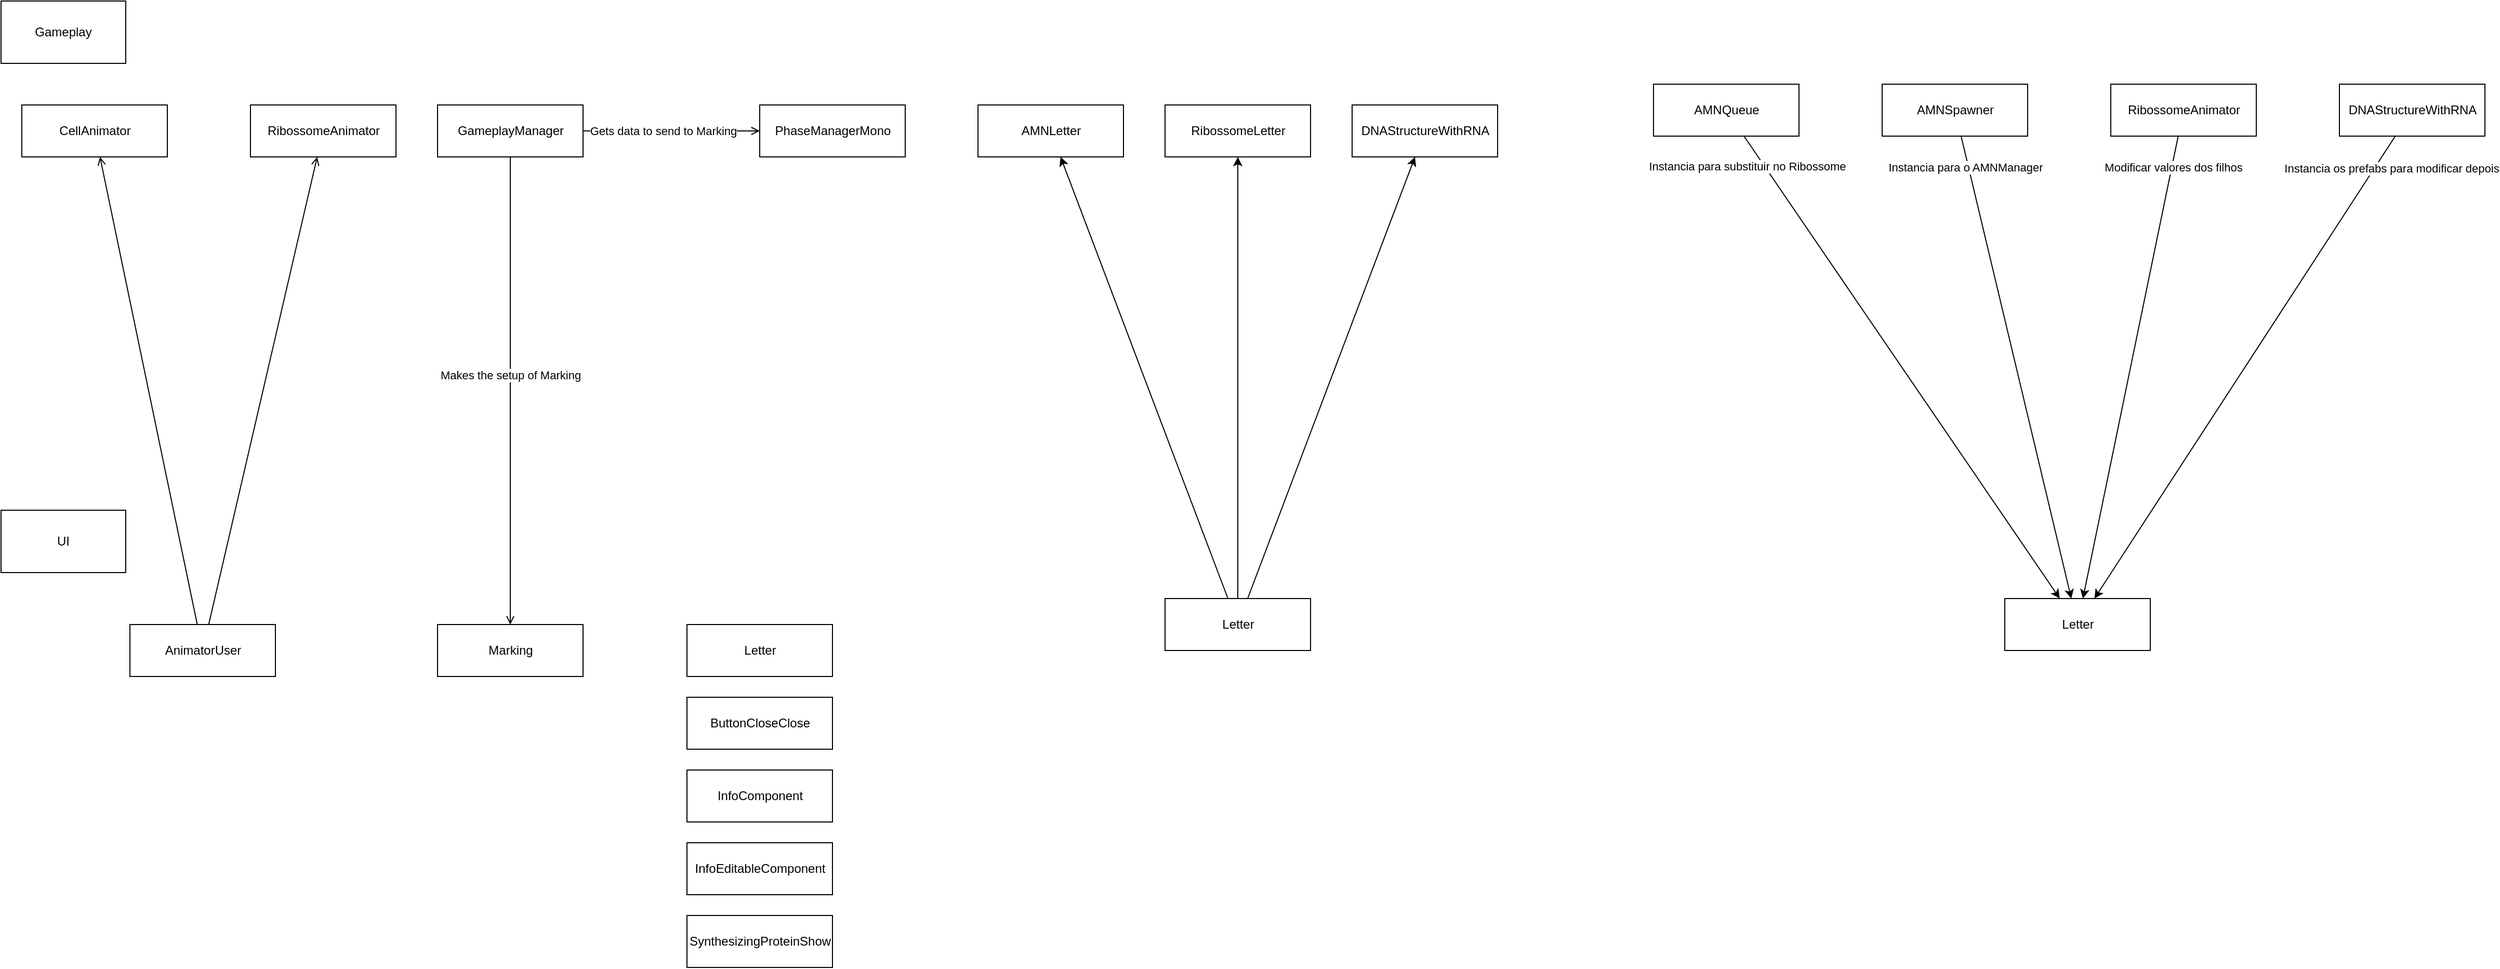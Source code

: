<mxfile version="20.2.6" type="device"><diagram id="MTIGBLiKRryzIkvJWbXx" name="Page-1"><mxGraphModel dx="677" dy="351" grid="1" gridSize="10" guides="1" tooltips="1" connect="1" arrows="1" fold="1" page="1" pageScale="1" pageWidth="827" pageHeight="1169" math="0" shadow="0"><root><mxCell id="0"/><mxCell id="1" parent="0"/><mxCell id="z88-VIVrrkgGTB7MF_xX-1" value="UI" style="rounded=0;whiteSpace=wrap;html=1;" parent="1" vertex="1"><mxGeometry y="500" width="120" height="60" as="geometry"/></mxCell><mxCell id="z88-VIVrrkgGTB7MF_xX-2" value="Gameplay" style="rounded=0;whiteSpace=wrap;html=1;" parent="1" vertex="1"><mxGeometry y="10" width="120" height="60" as="geometry"/></mxCell><mxCell id="z88-VIVrrkgGTB7MF_xX-3" value="CellAnimator" style="html=1;" parent="1" vertex="1"><mxGeometry x="20" y="110" width="140" height="50" as="geometry"/></mxCell><mxCell id="z88-VIVrrkgGTB7MF_xX-5" value="RibossomeAnimator" style="html=1;" parent="1" vertex="1"><mxGeometry x="240" y="110" width="140" height="50" as="geometry"/></mxCell><mxCell id="z88-VIVrrkgGTB7MF_xX-7" style="rounded=0;orthogonalLoop=1;jettySize=auto;html=1;endArrow=open;endFill=0;" parent="1" source="z88-VIVrrkgGTB7MF_xX-6" target="z88-VIVrrkgGTB7MF_xX-3" edge="1"><mxGeometry relative="1" as="geometry"/></mxCell><mxCell id="z88-VIVrrkgGTB7MF_xX-8" style="rounded=0;orthogonalLoop=1;jettySize=auto;html=1;endArrow=open;endFill=0;" parent="1" source="z88-VIVrrkgGTB7MF_xX-6" target="z88-VIVrrkgGTB7MF_xX-5" edge="1"><mxGeometry relative="1" as="geometry"/></mxCell><mxCell id="z88-VIVrrkgGTB7MF_xX-6" value="AnimatorUser" style="html=1;" parent="1" vertex="1"><mxGeometry x="124" y="610" width="140" height="50" as="geometry"/></mxCell><mxCell id="z88-VIVrrkgGTB7MF_xX-9" value="ButtonCloseClose" style="html=1;" parent="1" vertex="1"><mxGeometry x="660" y="680" width="140" height="50" as="geometry"/></mxCell><mxCell id="z88-VIVrrkgGTB7MF_xX-10" value="InfoComponent" style="html=1;" parent="1" vertex="1"><mxGeometry x="660" y="750" width="140" height="50" as="geometry"/></mxCell><mxCell id="z88-VIVrrkgGTB7MF_xX-11" value="InfoEditableComponent" style="html=1;" parent="1" vertex="1"><mxGeometry x="660" y="820" width="140" height="50" as="geometry"/></mxCell><mxCell id="z88-VIVrrkgGTB7MF_xX-12" value="Marking" style="html=1;" parent="1" vertex="1"><mxGeometry x="420" y="610" width="140" height="50" as="geometry"/></mxCell><mxCell id="z88-VIVrrkgGTB7MF_xX-14" style="edgeStyle=none;rounded=0;orthogonalLoop=1;jettySize=auto;html=1;endArrow=open;endFill=0;" parent="1" source="z88-VIVrrkgGTB7MF_xX-13" target="z88-VIVrrkgGTB7MF_xX-15" edge="1"><mxGeometry relative="1" as="geometry"/></mxCell><mxCell id="z88-VIVrrkgGTB7MF_xX-17" value="Gets data to send to Marking" style="edgeLabel;html=1;align=center;verticalAlign=middle;resizable=0;points=[];" parent="z88-VIVrrkgGTB7MF_xX-14" vertex="1" connectable="0"><mxGeometry x="-0.299" y="4" relative="1" as="geometry"><mxPoint x="17" y="4" as="offset"/></mxGeometry></mxCell><mxCell id="z88-VIVrrkgGTB7MF_xX-18" style="edgeStyle=none;rounded=0;orthogonalLoop=1;jettySize=auto;html=1;endArrow=open;endFill=0;" parent="1" source="z88-VIVrrkgGTB7MF_xX-13" target="z88-VIVrrkgGTB7MF_xX-12" edge="1"><mxGeometry relative="1" as="geometry"/></mxCell><mxCell id="z88-VIVrrkgGTB7MF_xX-19" value="Makes the setup of Marking" style="edgeLabel;html=1;align=center;verticalAlign=middle;resizable=0;points=[];" parent="z88-VIVrrkgGTB7MF_xX-18" vertex="1" connectable="0"><mxGeometry x="-0.298" y="-1" relative="1" as="geometry"><mxPoint x="1" y="52" as="offset"/></mxGeometry></mxCell><mxCell id="z88-VIVrrkgGTB7MF_xX-13" value="GameplayManager" style="html=1;" parent="1" vertex="1"><mxGeometry x="420" y="110" width="140" height="50" as="geometry"/></mxCell><mxCell id="z88-VIVrrkgGTB7MF_xX-15" value="PhaseManagerMono" style="html=1;" parent="1" vertex="1"><mxGeometry x="730" y="110" width="140" height="50" as="geometry"/></mxCell><mxCell id="z88-VIVrrkgGTB7MF_xX-20" value="Letter" style="html=1;" parent="1" vertex="1"><mxGeometry x="660" y="610" width="140" height="50" as="geometry"/></mxCell><mxCell id="z88-VIVrrkgGTB7MF_xX-24" style="edgeStyle=none;rounded=0;orthogonalLoop=1;jettySize=auto;html=1;endArrow=classic;endFill=1;" parent="1" source="z88-VIVrrkgGTB7MF_xX-21" target="z88-VIVrrkgGTB7MF_xX-22" edge="1"><mxGeometry relative="1" as="geometry"/></mxCell><mxCell id="z88-VIVrrkgGTB7MF_xX-25" style="edgeStyle=none;rounded=0;orthogonalLoop=1;jettySize=auto;html=1;endArrow=classic;endFill=1;" parent="1" source="z88-VIVrrkgGTB7MF_xX-21" target="z88-VIVrrkgGTB7MF_xX-23" edge="1"><mxGeometry relative="1" as="geometry"/></mxCell><mxCell id="z88-VIVrrkgGTB7MF_xX-40" style="edgeStyle=none;rounded=0;orthogonalLoop=1;jettySize=auto;html=1;endArrow=classic;endFill=1;" parent="1" source="z88-VIVrrkgGTB7MF_xX-21" target="z88-VIVrrkgGTB7MF_xX-39" edge="1"><mxGeometry relative="1" as="geometry"/></mxCell><mxCell id="z88-VIVrrkgGTB7MF_xX-21" value="Letter" style="html=1;" parent="1" vertex="1"><mxGeometry x="1120" y="585" width="140" height="50" as="geometry"/></mxCell><mxCell id="z88-VIVrrkgGTB7MF_xX-22" value="AMNLetter" style="html=1;" parent="1" vertex="1"><mxGeometry x="940" y="110" width="140" height="50" as="geometry"/></mxCell><mxCell id="z88-VIVrrkgGTB7MF_xX-23" value="RibossomeLetter" style="html=1;" parent="1" vertex="1"><mxGeometry x="1120" y="110" width="140" height="50" as="geometry"/></mxCell><mxCell id="z88-VIVrrkgGTB7MF_xX-26" value="Letter" style="html=1;" parent="1" vertex="1"><mxGeometry x="1928" y="585" width="140" height="50" as="geometry"/></mxCell><mxCell id="z88-VIVrrkgGTB7MF_xX-28" style="edgeStyle=none;rounded=0;orthogonalLoop=1;jettySize=auto;html=1;endArrow=classic;endFill=1;" parent="1" source="z88-VIVrrkgGTB7MF_xX-27" target="z88-VIVrrkgGTB7MF_xX-26" edge="1"><mxGeometry relative="1" as="geometry"/></mxCell><mxCell id="z88-VIVrrkgGTB7MF_xX-29" value="Instancia para substituir no Ribossome" style="edgeLabel;html=1;align=center;verticalAlign=middle;resizable=0;points=[];" parent="z88-VIVrrkgGTB7MF_xX-28" vertex="1" connectable="0"><mxGeometry x="-0.228" y="-1" relative="1" as="geometry"><mxPoint x="-114" y="-144" as="offset"/></mxGeometry></mxCell><mxCell id="z88-VIVrrkgGTB7MF_xX-27" value="AMNQueue" style="html=1;" parent="1" vertex="1"><mxGeometry x="1590" y="90" width="140" height="50" as="geometry"/></mxCell><mxCell id="z88-VIVrrkgGTB7MF_xX-31" style="edgeStyle=none;rounded=0;orthogonalLoop=1;jettySize=auto;html=1;endArrow=classic;endFill=1;" parent="1" source="z88-VIVrrkgGTB7MF_xX-30" target="z88-VIVrrkgGTB7MF_xX-26" edge="1"><mxGeometry relative="1" as="geometry"/></mxCell><mxCell id="z88-VIVrrkgGTB7MF_xX-32" value="Instancia para o AMNManager" style="edgeLabel;html=1;align=center;verticalAlign=middle;resizable=0;points=[];" parent="z88-VIVrrkgGTB7MF_xX-31" vertex="1" connectable="0"><mxGeometry x="-0.287" y="-2" relative="1" as="geometry"><mxPoint x="-32" y="-129" as="offset"/></mxGeometry></mxCell><mxCell id="z88-VIVrrkgGTB7MF_xX-30" value="AMNSpawner" style="html=1;" parent="1" vertex="1"><mxGeometry x="1810" y="90" width="140" height="50" as="geometry"/></mxCell><mxCell id="z88-VIVrrkgGTB7MF_xX-34" style="edgeStyle=none;rounded=0;orthogonalLoop=1;jettySize=auto;html=1;endArrow=classic;endFill=1;" parent="1" source="z88-VIVrrkgGTB7MF_xX-33" target="z88-VIVrrkgGTB7MF_xX-26" edge="1"><mxGeometry relative="1" as="geometry"/></mxCell><mxCell id="z88-VIVrrkgGTB7MF_xX-35" value="Modificar valores dos filhos" style="edgeLabel;html=1;align=center;verticalAlign=middle;resizable=0;points=[];" parent="z88-VIVrrkgGTB7MF_xX-34" vertex="1" connectable="0"><mxGeometry x="-0.283" y="-3" relative="1" as="geometry"><mxPoint x="31" y="-129" as="offset"/></mxGeometry></mxCell><mxCell id="z88-VIVrrkgGTB7MF_xX-33" value="RibossomeAnimator" style="html=1;" parent="1" vertex="1"><mxGeometry x="2030" y="90" width="140" height="50" as="geometry"/></mxCell><mxCell id="z88-VIVrrkgGTB7MF_xX-37" style="edgeStyle=none;rounded=0;orthogonalLoop=1;jettySize=auto;html=1;endArrow=classic;endFill=1;" parent="1" source="z88-VIVrrkgGTB7MF_xX-36" target="z88-VIVrrkgGTB7MF_xX-26" edge="1"><mxGeometry relative="1" as="geometry"/></mxCell><mxCell id="z88-VIVrrkgGTB7MF_xX-38" value="Instancia os prefabs para modificar depois" style="edgeLabel;html=1;align=center;verticalAlign=middle;resizable=0;points=[];" parent="z88-VIVrrkgGTB7MF_xX-37" vertex="1" connectable="0"><mxGeometry x="-0.72" y="-2" relative="1" as="geometry"><mxPoint x="38" y="-31" as="offset"/></mxGeometry></mxCell><mxCell id="z88-VIVrrkgGTB7MF_xX-36" value="DNAStructureWithRNA" style="html=1;" parent="1" vertex="1"><mxGeometry x="2250" y="90" width="140" height="50" as="geometry"/></mxCell><mxCell id="z88-VIVrrkgGTB7MF_xX-39" value="DNAStructureWithRNA" style="html=1;" parent="1" vertex="1"><mxGeometry x="1300" y="110" width="140" height="50" as="geometry"/></mxCell><mxCell id="E7iyeILv9jPk9pGitHQ5-1" value="SynthesizingProteinShow" style="html=1;" vertex="1" parent="1"><mxGeometry x="660" y="890" width="140" height="50" as="geometry"/></mxCell></root></mxGraphModel></diagram></mxfile>